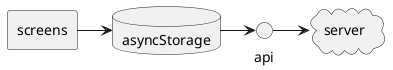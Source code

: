 @startuml
cloud server
agent screens
database asyncStorage
api -> server
asyncStorage -> api
screens -> asyncStorage
@enduml
